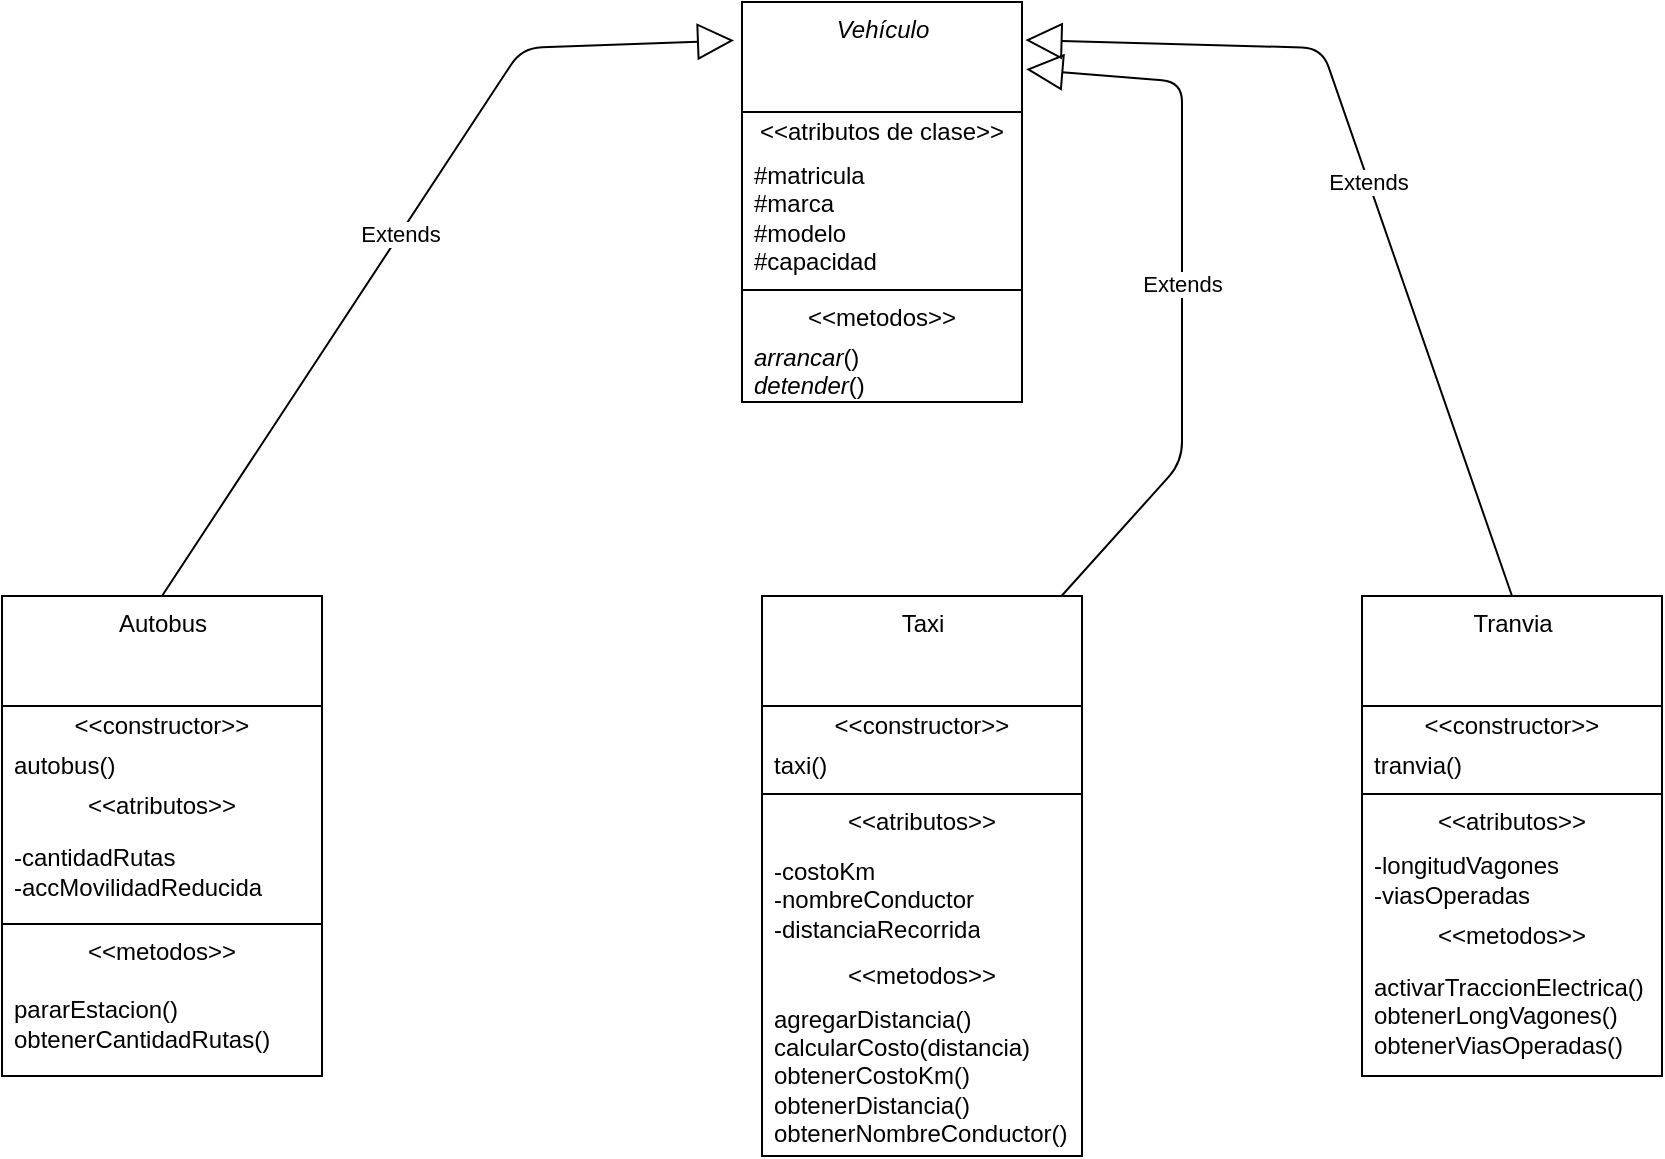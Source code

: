 <mxfile>
    <diagram id="xXS2CkatCvDSuDVvqG0I" name="Page-1">
        <mxGraphModel dx="1347" dy="1401" grid="1" gridSize="10" guides="1" tooltips="1" connect="1" arrows="1" fold="1" page="1" pageScale="1" pageWidth="850" pageHeight="1100" math="0" shadow="0">
            <root>
                <mxCell id="0"/>
                <mxCell id="1" parent="0"/>
                <mxCell id="2" value="&lt;i&gt;Vehículo&lt;/i&gt;" style="swimlane;fontStyle=0;align=center;verticalAlign=top;childLayout=stackLayout;horizontal=1;startSize=55;horizontalStack=0;resizeParent=1;resizeParentMax=0;resizeLast=0;collapsible=0;marginBottom=0;html=1;" vertex="1" parent="1">
                    <mxGeometry x="210" y="-20" width="140" height="200" as="geometry"/>
                </mxCell>
                <mxCell id="12" value="&amp;lt;&amp;lt;atributos de clase&amp;gt;&amp;gt;" style="text;html=1;strokeColor=none;fillColor=none;align=center;verticalAlign=middle;spacingLeft=4;spacingRight=4;overflow=hidden;rotatable=0;points=[[0,0.5],[1,0.5]];portConstraint=eastwest;" vertex="1" parent="2">
                    <mxGeometry y="55" width="140" height="20" as="geometry"/>
                </mxCell>
                <mxCell id="4" value="#matricula&lt;br&gt;#marca&lt;br&gt;#modelo&lt;br&gt;#capacidad" style="text;html=1;strokeColor=none;fillColor=none;align=left;verticalAlign=middle;spacingLeft=4;spacingRight=4;overflow=hidden;rotatable=0;points=[[0,0.5],[1,0.5]];portConstraint=eastwest;" vertex="1" parent="2">
                    <mxGeometry y="75" width="140" height="65" as="geometry"/>
                </mxCell>
                <mxCell id="7" value="" style="line;strokeWidth=1;fillColor=none;align=left;verticalAlign=middle;spacingTop=-1;spacingLeft=3;spacingRight=3;rotatable=0;labelPosition=right;points=[];portConstraint=eastwest;" vertex="1" parent="2">
                    <mxGeometry y="140" width="140" height="8" as="geometry"/>
                </mxCell>
                <mxCell id="11" value="&amp;lt;&amp;lt;metodos&amp;gt;&amp;gt;" style="text;html=1;strokeColor=none;fillColor=none;align=center;verticalAlign=middle;spacingLeft=4;spacingRight=4;overflow=hidden;rotatable=0;points=[[0,0.5],[1,0.5]];portConstraint=eastwest;" vertex="1" parent="2">
                    <mxGeometry y="148" width="140" height="20" as="geometry"/>
                </mxCell>
                <mxCell id="10" value="&lt;i&gt;arrancar&lt;/i&gt;()&lt;br&gt;&lt;i&gt;detender&lt;/i&gt;()" style="text;html=1;strokeColor=none;fillColor=none;align=left;verticalAlign=middle;spacingLeft=4;spacingRight=4;overflow=hidden;rotatable=0;points=[[0,0.5],[1,0.5]];portConstraint=eastwest;" vertex="1" parent="2">
                    <mxGeometry y="168" width="140" height="32" as="geometry"/>
                </mxCell>
                <mxCell id="16" value="Tranvia" style="swimlane;fontStyle=0;align=center;verticalAlign=top;childLayout=stackLayout;horizontal=1;startSize=55;horizontalStack=0;resizeParent=1;resizeParentMax=0;resizeLast=0;collapsible=0;marginBottom=0;html=1;" vertex="1" parent="1">
                    <mxGeometry x="520" y="277" width="150" height="240" as="geometry"/>
                </mxCell>
                <mxCell id="17" value="&amp;lt;&amp;lt;constructor&amp;gt;&amp;gt;" style="text;html=1;strokeColor=none;fillColor=none;align=center;verticalAlign=middle;spacingLeft=4;spacingRight=4;overflow=hidden;rotatable=0;points=[[0,0.5],[1,0.5]];portConstraint=eastwest;" vertex="1" parent="16">
                    <mxGeometry y="55" width="150" height="20" as="geometry"/>
                </mxCell>
                <mxCell id="18" value="tranvia()" style="text;html=1;strokeColor=none;fillColor=none;align=left;verticalAlign=middle;spacingLeft=4;spacingRight=4;overflow=hidden;rotatable=0;points=[[0,0.5],[1,0.5]];portConstraint=eastwest;" vertex="1" parent="16">
                    <mxGeometry y="75" width="150" height="20" as="geometry"/>
                </mxCell>
                <mxCell id="21" value="" style="line;strokeWidth=1;fillColor=none;align=left;verticalAlign=middle;spacingTop=-1;spacingLeft=3;spacingRight=3;rotatable=0;labelPosition=right;points=[];portConstraint=eastwest;" vertex="1" parent="16">
                    <mxGeometry y="95" width="150" height="8" as="geometry"/>
                </mxCell>
                <mxCell id="22" value="&amp;lt;&amp;lt;atributos&amp;gt;&amp;gt;" style="text;html=1;strokeColor=none;fillColor=none;align=center;verticalAlign=middle;spacingLeft=4;spacingRight=4;overflow=hidden;rotatable=0;points=[[0,0.5],[1,0.5]];portConstraint=eastwest;" vertex="1" parent="16">
                    <mxGeometry y="103" width="150" height="20" as="geometry"/>
                </mxCell>
                <mxCell id="23" value="-longitudVagones&lt;br&gt;-viasOperadas" style="text;html=1;strokeColor=none;fillColor=none;align=left;verticalAlign=middle;spacingLeft=4;spacingRight=4;overflow=hidden;rotatable=0;points=[[0,0.5],[1,0.5]];portConstraint=eastwest;" vertex="1" parent="16">
                    <mxGeometry y="123" width="150" height="37" as="geometry"/>
                </mxCell>
                <mxCell id="35" value="&amp;lt;&amp;lt;metodos&amp;gt;&amp;gt;" style="text;html=1;strokeColor=none;fillColor=none;align=center;verticalAlign=middle;spacingLeft=4;spacingRight=4;overflow=hidden;rotatable=0;points=[[0,0.5],[1,0.5]];portConstraint=eastwest;" vertex="1" parent="16">
                    <mxGeometry y="160" width="150" height="20" as="geometry"/>
                </mxCell>
                <mxCell id="36" value="activarTraccionElectrica()&lt;br&gt;obtenerLongVagones()&lt;br&gt;obtenerViasOperadas()" style="text;html=1;strokeColor=none;fillColor=none;align=left;verticalAlign=middle;spacingLeft=4;spacingRight=4;overflow=hidden;rotatable=0;points=[[0,0.5],[1,0.5]];portConstraint=eastwest;" vertex="1" parent="16">
                    <mxGeometry y="180" width="150" height="60" as="geometry"/>
                </mxCell>
                <mxCell id="24" value="Autobus" style="swimlane;fontStyle=0;align=center;verticalAlign=top;childLayout=stackLayout;horizontal=1;startSize=55;horizontalStack=0;resizeParent=1;resizeParentMax=0;resizeLast=0;collapsible=0;marginBottom=0;html=1;" vertex="1" parent="1">
                    <mxGeometry x="-160" y="277" width="160" height="240" as="geometry"/>
                </mxCell>
                <mxCell id="33" value="&amp;lt;&amp;lt;constructor&amp;gt;&amp;gt;" style="text;html=1;strokeColor=none;fillColor=none;align=center;verticalAlign=middle;spacingLeft=4;spacingRight=4;overflow=hidden;rotatable=0;points=[[0,0.5],[1,0.5]];portConstraint=eastwest;" vertex="1" parent="24">
                    <mxGeometry y="55" width="160" height="20" as="geometry"/>
                </mxCell>
                <mxCell id="34" value="autobus()" style="text;html=1;strokeColor=none;fillColor=none;align=left;verticalAlign=middle;spacingLeft=4;spacingRight=4;overflow=hidden;rotatable=0;points=[[0,0.5],[1,0.5]];portConstraint=eastwest;" vertex="1" parent="24">
                    <mxGeometry y="75" width="160" height="20" as="geometry"/>
                </mxCell>
                <mxCell id="25" value="&amp;lt;&amp;lt;atributos&amp;gt;&amp;gt;" style="text;html=1;strokeColor=none;fillColor=none;align=center;verticalAlign=middle;spacingLeft=4;spacingRight=4;overflow=hidden;rotatable=0;points=[[0,0.5],[1,0.5]];portConstraint=eastwest;" vertex="1" parent="24">
                    <mxGeometry y="95" width="160" height="20" as="geometry"/>
                </mxCell>
                <mxCell id="26" value="-cantidadRutas&lt;br&gt;-accMovilidadReducida" style="text;html=1;strokeColor=none;fillColor=none;align=left;verticalAlign=middle;spacingLeft=4;spacingRight=4;overflow=hidden;rotatable=0;points=[[0,0.5],[1,0.5]];portConstraint=eastwest;" vertex="1" parent="24">
                    <mxGeometry y="115" width="160" height="45" as="geometry"/>
                </mxCell>
                <mxCell id="29" value="" style="line;strokeWidth=1;fillColor=none;align=left;verticalAlign=middle;spacingTop=-1;spacingLeft=3;spacingRight=3;rotatable=0;labelPosition=right;points=[];portConstraint=eastwest;" vertex="1" parent="24">
                    <mxGeometry y="160" width="160" height="8" as="geometry"/>
                </mxCell>
                <mxCell id="30" value="&amp;lt;&amp;lt;metodos&amp;gt;&amp;gt;" style="text;html=1;strokeColor=none;fillColor=none;align=center;verticalAlign=middle;spacingLeft=4;spacingRight=4;overflow=hidden;rotatable=0;points=[[0,0.5],[1,0.5]];portConstraint=eastwest;" vertex="1" parent="24">
                    <mxGeometry y="168" width="160" height="20" as="geometry"/>
                </mxCell>
                <mxCell id="31" value="pararEstacion()&lt;br&gt;obtenerCantidadRutas()" style="text;html=1;strokeColor=none;fillColor=none;align=left;verticalAlign=middle;spacingLeft=4;spacingRight=4;overflow=hidden;rotatable=0;points=[[0,0.5],[1,0.5]];portConstraint=eastwest;" vertex="1" parent="24">
                    <mxGeometry y="188" width="160" height="52" as="geometry"/>
                </mxCell>
                <mxCell id="37" value="Taxi" style="swimlane;fontStyle=0;align=center;verticalAlign=top;childLayout=stackLayout;horizontal=1;startSize=55;horizontalStack=0;resizeParent=1;resizeParentMax=0;resizeLast=0;collapsible=0;marginBottom=0;html=1;" vertex="1" parent="1">
                    <mxGeometry x="220" y="277" width="160" height="280" as="geometry"/>
                </mxCell>
                <mxCell id="38" value="&amp;lt;&amp;lt;constructor&amp;gt;&amp;gt;" style="text;html=1;strokeColor=none;fillColor=none;align=center;verticalAlign=middle;spacingLeft=4;spacingRight=4;overflow=hidden;rotatable=0;points=[[0,0.5],[1,0.5]];portConstraint=eastwest;" vertex="1" parent="37">
                    <mxGeometry y="55" width="160" height="20" as="geometry"/>
                </mxCell>
                <mxCell id="39" value="taxi()" style="text;html=1;strokeColor=none;fillColor=none;align=left;verticalAlign=middle;spacingLeft=4;spacingRight=4;overflow=hidden;rotatable=0;points=[[0,0.5],[1,0.5]];portConstraint=eastwest;" vertex="1" parent="37">
                    <mxGeometry y="75" width="160" height="20" as="geometry"/>
                </mxCell>
                <mxCell id="42" value="" style="line;strokeWidth=1;fillColor=none;align=left;verticalAlign=middle;spacingTop=-1;spacingLeft=3;spacingRight=3;rotatable=0;labelPosition=right;points=[];portConstraint=eastwest;" vertex="1" parent="37">
                    <mxGeometry y="95" width="160" height="8" as="geometry"/>
                </mxCell>
                <mxCell id="43" value="&amp;lt;&amp;lt;atributos&amp;gt;&amp;gt;" style="text;html=1;strokeColor=none;fillColor=none;align=center;verticalAlign=middle;spacingLeft=4;spacingRight=4;overflow=hidden;rotatable=0;points=[[0,0.5],[1,0.5]];portConstraint=eastwest;" vertex="1" parent="37">
                    <mxGeometry y="103" width="160" height="20" as="geometry"/>
                </mxCell>
                <mxCell id="44" value="-costoKm&lt;br&gt;-nombreConductor&lt;br&gt;-distanciaRecorrida" style="text;html=1;strokeColor=none;fillColor=none;align=left;verticalAlign=middle;spacingLeft=4;spacingRight=4;overflow=hidden;rotatable=0;points=[[0,0.5],[1,0.5]];portConstraint=eastwest;" vertex="1" parent="37">
                    <mxGeometry y="123" width="160" height="57" as="geometry"/>
                </mxCell>
                <mxCell id="45" value="&amp;lt;&amp;lt;metodos&amp;gt;&amp;gt;" style="text;html=1;strokeColor=none;fillColor=none;align=center;verticalAlign=middle;spacingLeft=4;spacingRight=4;overflow=hidden;rotatable=0;points=[[0,0.5],[1,0.5]];portConstraint=eastwest;" vertex="1" parent="37">
                    <mxGeometry y="180" width="160" height="20" as="geometry"/>
                </mxCell>
                <mxCell id="46" value="agregarDistancia()&lt;br&gt;calcularCosto(distancia)&lt;br&gt;obtenerCostoKm()&lt;br&gt;obtenerDistancia()&lt;br&gt;obtenerNombreConductor()" style="text;html=1;strokeColor=none;fillColor=none;align=left;verticalAlign=middle;spacingLeft=4;spacingRight=4;overflow=hidden;rotatable=0;points=[[0,0.5],[1,0.5]];portConstraint=eastwest;" vertex="1" parent="37">
                    <mxGeometry y="200" width="160" height="80" as="geometry"/>
                </mxCell>
                <mxCell id="47" value="Extends" style="endArrow=block;endSize=16;endFill=0;html=1;exitX=0.5;exitY=0;exitDx=0;exitDy=0;entryX=-0.028;entryY=0.096;entryDx=0;entryDy=0;entryPerimeter=0;" edge="1" parent="1" source="24" target="2">
                    <mxGeometry width="160" relative="1" as="geometry">
                        <mxPoint x="200" y="360" as="sourcePoint"/>
                        <mxPoint x="190" as="targetPoint"/>
                        <Array as="points">
                            <mxPoint x="100" y="3"/>
                        </Array>
                    </mxGeometry>
                </mxCell>
                <mxCell id="48" value="Extends" style="endArrow=block;endSize=16;endFill=0;html=1;exitX=0.5;exitY=0;exitDx=0;exitDy=0;entryX=1.012;entryY=0.095;entryDx=0;entryDy=0;entryPerimeter=0;" edge="1" parent="1" source="16" target="2">
                    <mxGeometry width="160" relative="1" as="geometry">
                        <mxPoint x="500" y="277" as="sourcePoint"/>
                        <mxPoint x="350" y="3" as="targetPoint"/>
                        <Array as="points">
                            <mxPoint x="500" y="3"/>
                        </Array>
                    </mxGeometry>
                </mxCell>
                <mxCell id="50" value="Extends" style="endArrow=block;endSize=16;endFill=0;html=1;exitX=0.936;exitY=0;exitDx=0;exitDy=0;exitPerimeter=0;entryX=1.015;entryY=0.168;entryDx=0;entryDy=0;entryPerimeter=0;" edge="1" parent="1" source="37" target="2">
                    <mxGeometry width="160" relative="1" as="geometry">
                        <mxPoint x="210" y="180" as="sourcePoint"/>
                        <mxPoint x="370" y="20" as="targetPoint"/>
                        <Array as="points">
                            <mxPoint x="430" y="210"/>
                            <mxPoint x="430" y="20"/>
                        </Array>
                    </mxGeometry>
                </mxCell>
            </root>
        </mxGraphModel>
    </diagram>
</mxfile>